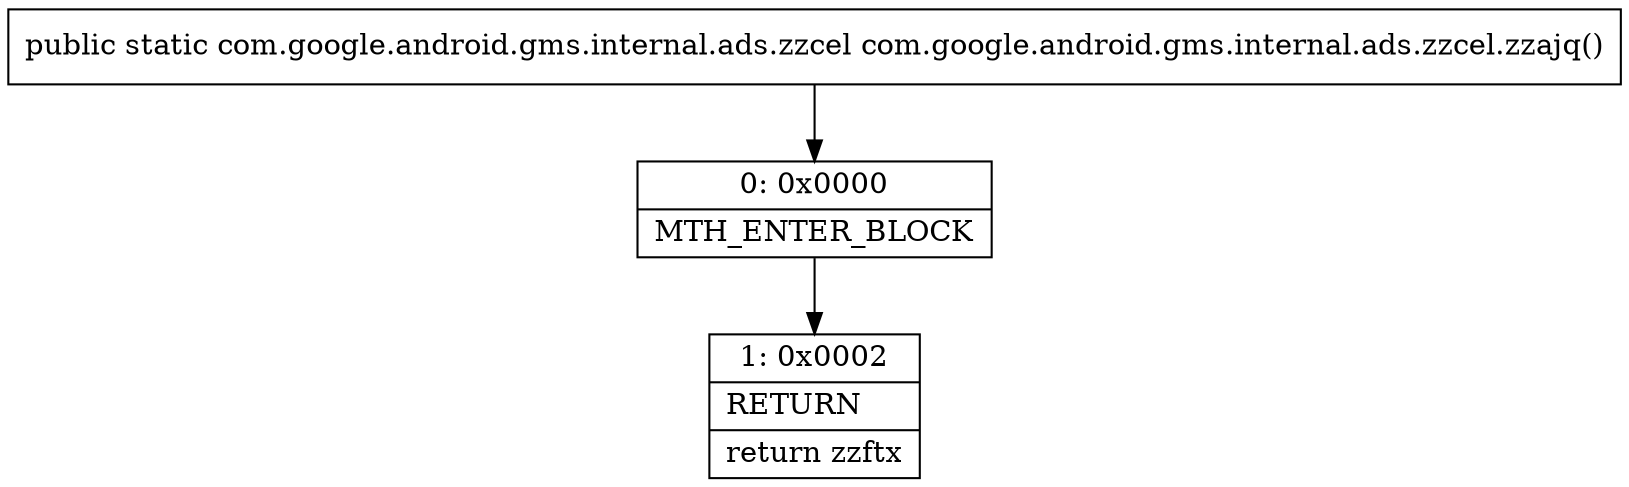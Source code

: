 digraph "CFG forcom.google.android.gms.internal.ads.zzcel.zzajq()Lcom\/google\/android\/gms\/internal\/ads\/zzcel;" {
Node_0 [shape=record,label="{0\:\ 0x0000|MTH_ENTER_BLOCK\l}"];
Node_1 [shape=record,label="{1\:\ 0x0002|RETURN\l|return zzftx\l}"];
MethodNode[shape=record,label="{public static com.google.android.gms.internal.ads.zzcel com.google.android.gms.internal.ads.zzcel.zzajq() }"];
MethodNode -> Node_0;
Node_0 -> Node_1;
}

